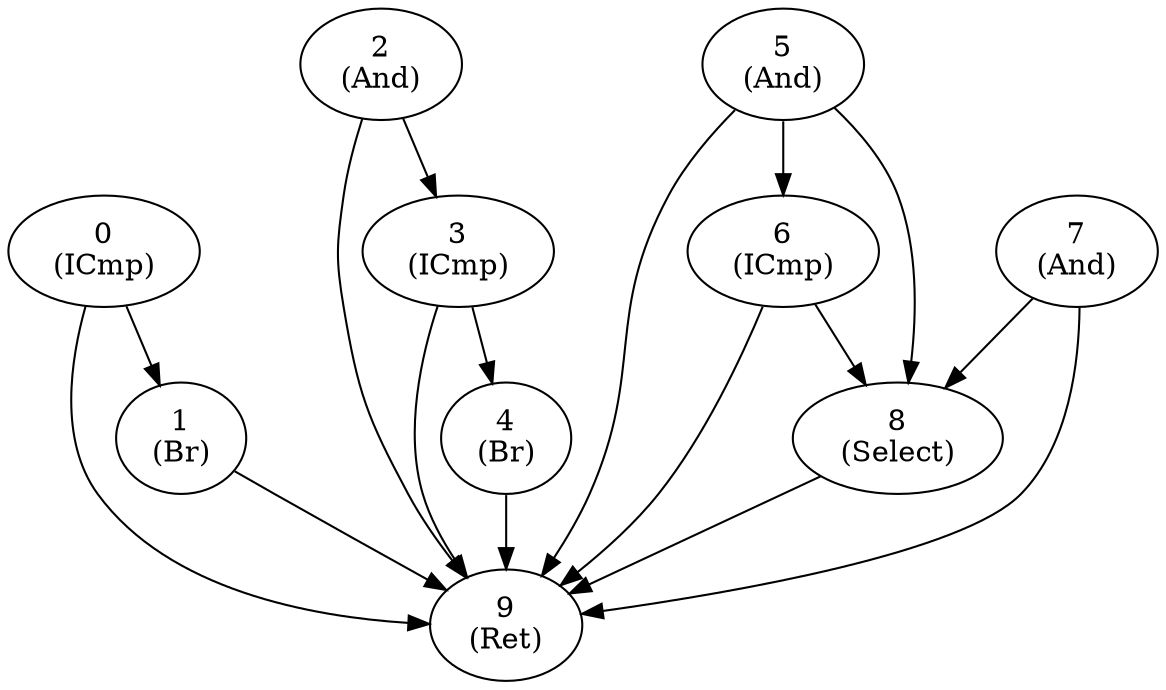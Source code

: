 digraph G {
0[label="0\n(ICmp)"];
1[label="1\n(Br)"];
2[label="2\n(And)"];
3[label="3\n(ICmp)"];
4[label="4\n(Br)"];
5[label="5\n(And)"];
6[label="6\n(ICmp)"];
7[label="7\n(And)"];
8[label="8\n(Select)"];
9[label="9\n(Ret)"];
8->9 ;
6->8 ;
7->8 ;
0->1 ;
5->8 ;
5->6 ;
2->3 ;
3->4 ;
0->9 ;
1->9 ;
2->9 ;
3->9 ;
4->9 ;
5->9 ;
6->9 ;
7->9 ;
}
